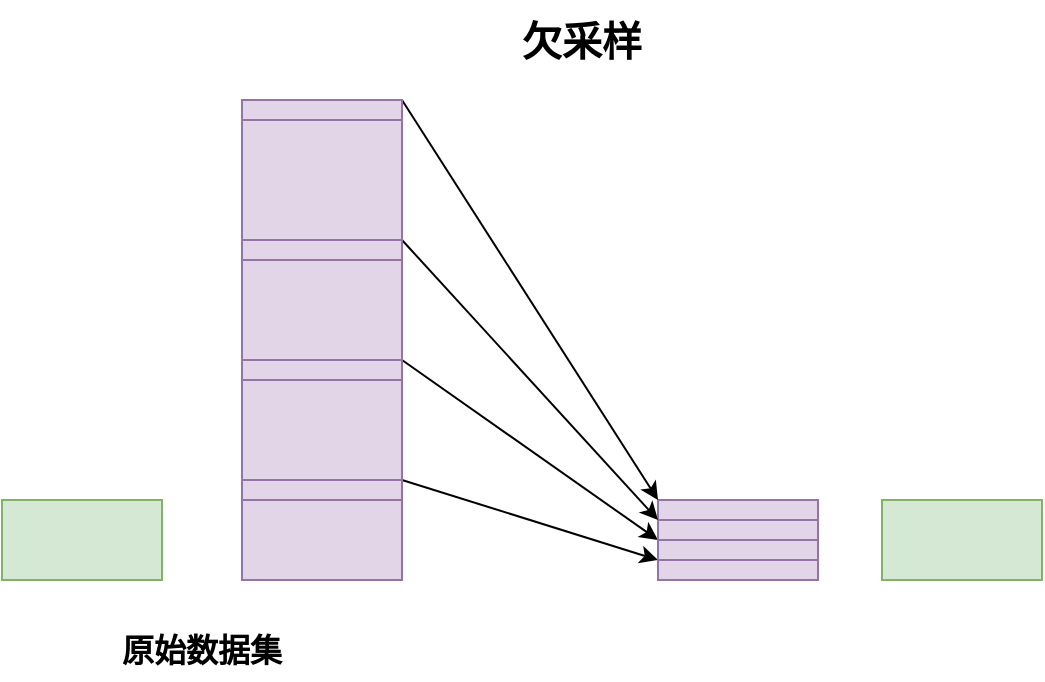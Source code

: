 <mxfile version="17.5.0" type="github">
  <diagram id="Uj0icfuYa2xuuBtmjR30" name="第 1 页">
    <mxGraphModel dx="782" dy="436" grid="1" gridSize="10" guides="1" tooltips="1" connect="1" arrows="1" fold="1" page="1" pageScale="1" pageWidth="827" pageHeight="1169" math="0" shadow="0">
      <root>
        <mxCell id="0" />
        <mxCell id="1" parent="0" />
        <mxCell id="T2KJXxTKXxAA8IgT_8n6-1" value="" style="rounded=0;whiteSpace=wrap;html=1;fillColor=#d5e8d4;strokeColor=#82b366;" vertex="1" parent="1">
          <mxGeometry x="80" y="280" width="80" height="40" as="geometry" />
        </mxCell>
        <mxCell id="T2KJXxTKXxAA8IgT_8n6-26" style="edgeStyle=none;rounded=0;orthogonalLoop=1;jettySize=auto;html=1;entryX=0;entryY=1;entryDx=0;entryDy=0;exitX=1;exitY=1;exitDx=0;exitDy=0;" edge="1" parent="1" source="T2KJXxTKXxAA8IgT_8n6-7" target="T2KJXxTKXxAA8IgT_8n6-15">
          <mxGeometry relative="1" as="geometry">
            <mxPoint x="290" y="270" as="sourcePoint" />
          </mxGeometry>
        </mxCell>
        <mxCell id="T2KJXxTKXxAA8IgT_8n6-2" value="" style="rounded=0;whiteSpace=wrap;html=1;fillColor=#e1d5e7;strokeColor=#9673a6;" vertex="1" parent="1">
          <mxGeometry x="200" y="270" width="80" height="10" as="geometry" />
        </mxCell>
        <mxCell id="T2KJXxTKXxAA8IgT_8n6-3" value="" style="rounded=0;whiteSpace=wrap;html=1;fillColor=#e1d5e7;strokeColor=#9673a6;" vertex="1" parent="1">
          <mxGeometry x="200" y="280" width="80" height="40" as="geometry" />
        </mxCell>
        <mxCell id="T2KJXxTKXxAA8IgT_8n6-7" value="" style="rounded=0;whiteSpace=wrap;html=1;fillColor=#e1d5e7;strokeColor=#9673a6;" vertex="1" parent="1">
          <mxGeometry x="200" y="210" width="80" height="60" as="geometry" />
        </mxCell>
        <mxCell id="T2KJXxTKXxAA8IgT_8n6-8" value="" style="rounded=0;whiteSpace=wrap;html=1;fillColor=#e1d5e7;strokeColor=#9673a6;" vertex="1" parent="1">
          <mxGeometry x="200" y="160" width="80" height="50" as="geometry" />
        </mxCell>
        <mxCell id="T2KJXxTKXxAA8IgT_8n6-25" style="edgeStyle=none;rounded=0;orthogonalLoop=1;jettySize=auto;html=1;entryX=0;entryY=0;entryDx=0;entryDy=0;exitX=1;exitY=0;exitDx=0;exitDy=0;" edge="1" parent="1" source="T2KJXxTKXxAA8IgT_8n6-9" target="T2KJXxTKXxAA8IgT_8n6-15">
          <mxGeometry relative="1" as="geometry" />
        </mxCell>
        <mxCell id="T2KJXxTKXxAA8IgT_8n6-9" value="" style="rounded=0;whiteSpace=wrap;html=1;fillColor=#e1d5e7;strokeColor=#9673a6;" vertex="1" parent="1">
          <mxGeometry x="200" y="210" width="80" height="10" as="geometry" />
        </mxCell>
        <mxCell id="T2KJXxTKXxAA8IgT_8n6-11" value="" style="rounded=0;whiteSpace=wrap;html=1;fillColor=#e1d5e7;strokeColor=#9673a6;" vertex="1" parent="1">
          <mxGeometry x="408" y="310" width="80" height="10" as="geometry" />
        </mxCell>
        <mxCell id="T2KJXxTKXxAA8IgT_8n6-13" value="" style="rounded=0;whiteSpace=wrap;html=1;fillColor=#e1d5e7;strokeColor=#9673a6;" vertex="1" parent="1">
          <mxGeometry x="408" y="280" width="80" height="10" as="geometry" />
        </mxCell>
        <mxCell id="T2KJXxTKXxAA8IgT_8n6-14" value="" style="rounded=0;whiteSpace=wrap;html=1;fillColor=#e1d5e7;strokeColor=#9673a6;" vertex="1" parent="1">
          <mxGeometry x="408" y="290" width="80" height="10" as="geometry" />
        </mxCell>
        <mxCell id="T2KJXxTKXxAA8IgT_8n6-15" value="" style="rounded=0;whiteSpace=wrap;html=1;fillColor=#e1d5e7;strokeColor=#9673a6;" vertex="1" parent="1">
          <mxGeometry x="408" y="300" width="80" height="10" as="geometry" />
        </mxCell>
        <mxCell id="T2KJXxTKXxAA8IgT_8n6-24" style="edgeStyle=none;rounded=0;orthogonalLoop=1;jettySize=auto;html=1;entryX=0;entryY=0;entryDx=0;entryDy=0;exitX=1;exitY=0;exitDx=0;exitDy=0;" edge="1" parent="1" source="T2KJXxTKXxAA8IgT_8n6-17" target="T2KJXxTKXxAA8IgT_8n6-14">
          <mxGeometry relative="1" as="geometry" />
        </mxCell>
        <mxCell id="T2KJXxTKXxAA8IgT_8n6-17" value="" style="rounded=0;whiteSpace=wrap;html=1;fillColor=#e1d5e7;strokeColor=#9673a6;" vertex="1" parent="1">
          <mxGeometry x="200" y="150" width="80" height="10" as="geometry" />
        </mxCell>
        <mxCell id="T2KJXxTKXxAA8IgT_8n6-18" value="" style="rounded=0;whiteSpace=wrap;html=1;fillColor=#e1d5e7;strokeColor=#9673a6;" vertex="1" parent="1">
          <mxGeometry x="200" y="90" width="80" height="60" as="geometry" />
        </mxCell>
        <mxCell id="T2KJXxTKXxAA8IgT_8n6-22" style="rounded=0;orthogonalLoop=1;jettySize=auto;html=1;entryX=0;entryY=0;entryDx=0;entryDy=0;exitX=1;exitY=0;exitDx=0;exitDy=0;" edge="1" parent="1" source="T2KJXxTKXxAA8IgT_8n6-19" target="T2KJXxTKXxAA8IgT_8n6-13">
          <mxGeometry relative="1" as="geometry" />
        </mxCell>
        <mxCell id="T2KJXxTKXxAA8IgT_8n6-19" value="" style="rounded=0;whiteSpace=wrap;html=1;fillColor=#e1d5e7;strokeColor=#9673a6;" vertex="1" parent="1">
          <mxGeometry x="200" y="80" width="80" height="10" as="geometry" />
        </mxCell>
        <mxCell id="T2KJXxTKXxAA8IgT_8n6-27" value="" style="rounded=0;whiteSpace=wrap;html=1;fillColor=#d5e8d4;strokeColor=#82b366;" vertex="1" parent="1">
          <mxGeometry x="520" y="280" width="80" height="40" as="geometry" />
        </mxCell>
        <mxCell id="T2KJXxTKXxAA8IgT_8n6-28" value="&lt;b&gt;&lt;font style=&quot;font-size: 16px&quot;&gt;原始数据集&lt;/font&gt;&lt;/b&gt;" style="text;html=1;strokeColor=none;fillColor=none;align=center;verticalAlign=middle;whiteSpace=wrap;rounded=0;" vertex="1" parent="1">
          <mxGeometry x="110" y="340" width="140" height="30" as="geometry" />
        </mxCell>
        <mxCell id="T2KJXxTKXxAA8IgT_8n6-30" value="&lt;b&gt;&lt;font style=&quot;font-size: 20px&quot;&gt;欠采样&lt;/font&gt;&lt;/b&gt;" style="text;html=1;strokeColor=none;fillColor=none;align=center;verticalAlign=middle;whiteSpace=wrap;rounded=0;fontSize=16;" vertex="1" parent="1">
          <mxGeometry x="320" y="30" width="100" height="40" as="geometry" />
        </mxCell>
      </root>
    </mxGraphModel>
  </diagram>
</mxfile>
